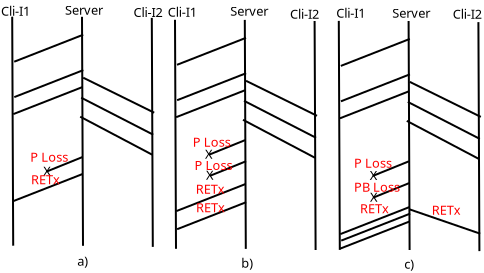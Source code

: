 <?xml version="1.0" encoding="UTF-8"?>
<dia:diagram xmlns:dia="http://www.lysator.liu.se/~alla/dia/">
  <dia:layer name="Background" visible="true" active="true">
    <dia:object type="Standard - Line" version="0" id="O0">
      <dia:attribute name="obj_pos">
        <dia:point val="2.1,1"/>
      </dia:attribute>
      <dia:attribute name="obj_bb">
        <dia:rectangle val="2.05,0.95;2.2,12.5"/>
      </dia:attribute>
      <dia:attribute name="conn_endpoints">
        <dia:point val="2.1,1"/>
        <dia:point val="2.15,12.45"/>
      </dia:attribute>
      <dia:attribute name="numcp">
        <dia:int val="1"/>
      </dia:attribute>
    </dia:object>
    <dia:object type="Standard - Line" version="0" id="O1">
      <dia:attribute name="obj_pos">
        <dia:point val="5.59,1.005"/>
      </dia:attribute>
      <dia:attribute name="obj_bb">
        <dia:rectangle val="5.54,0.955;5.69,12.505"/>
      </dia:attribute>
      <dia:attribute name="conn_endpoints">
        <dia:point val="5.59,1.005"/>
        <dia:point val="5.64,12.455"/>
      </dia:attribute>
      <dia:attribute name="numcp">
        <dia:int val="1"/>
      </dia:attribute>
    </dia:object>
    <dia:object type="Standard - Line" version="0" id="O2">
      <dia:attribute name="obj_pos">
        <dia:point val="9.08,1.06"/>
      </dia:attribute>
      <dia:attribute name="obj_bb">
        <dia:rectangle val="9.03,1.01;9.18,12.56"/>
      </dia:attribute>
      <dia:attribute name="conn_endpoints">
        <dia:point val="9.08,1.06"/>
        <dia:point val="9.13,12.51"/>
      </dia:attribute>
      <dia:attribute name="numcp">
        <dia:int val="1"/>
      </dia:attribute>
    </dia:object>
    <dia:object type="Standard - Line" version="0" id="O3">
      <dia:attribute name="obj_pos">
        <dia:point val="5.65,4.05"/>
      </dia:attribute>
      <dia:attribute name="obj_bb">
        <dia:rectangle val="5.583,3.983;9.267,5.867"/>
      </dia:attribute>
      <dia:attribute name="conn_endpoints">
        <dia:point val="5.65,4.05"/>
        <dia:point val="9.2,5.8"/>
      </dia:attribute>
      <dia:attribute name="numcp">
        <dia:int val="1"/>
      </dia:attribute>
    </dia:object>
    <dia:object type="Standard - Line" version="0" id="O4">
      <dia:attribute name="obj_pos">
        <dia:point val="5.55,5.05"/>
      </dia:attribute>
      <dia:attribute name="obj_bb">
        <dia:rectangle val="5.483,4.983;9.217,6.967"/>
      </dia:attribute>
      <dia:attribute name="conn_endpoints">
        <dia:point val="5.55,5.05"/>
        <dia:point val="9.15,6.9"/>
      </dia:attribute>
      <dia:attribute name="numcp">
        <dia:int val="1"/>
      </dia:attribute>
    </dia:object>
    <dia:object type="Standard - Line" version="0" id="O5">
      <dia:attribute name="obj_pos">
        <dia:point val="5.5,6"/>
      </dia:attribute>
      <dia:attribute name="obj_bb">
        <dia:rectangle val="5.432,5.932;9.168,7.968"/>
      </dia:attribute>
      <dia:attribute name="conn_endpoints">
        <dia:point val="5.5,6"/>
        <dia:point val="9.1,7.9"/>
      </dia:attribute>
      <dia:attribute name="numcp">
        <dia:int val="1"/>
      </dia:attribute>
    </dia:object>
    <dia:object type="Standard - Line" version="0" id="O6">
      <dia:attribute name="obj_pos">
        <dia:point val="2.2,3.25"/>
      </dia:attribute>
      <dia:attribute name="obj_bb">
        <dia:rectangle val="2.135,1.835;5.715,3.315"/>
      </dia:attribute>
      <dia:attribute name="conn_endpoints">
        <dia:point val="2.2,3.25"/>
        <dia:point val="5.65,1.9"/>
      </dia:attribute>
      <dia:attribute name="numcp">
        <dia:int val="1"/>
      </dia:attribute>
    </dia:object>
    <dia:object type="Standard - Text" version="1" id="O7">
      <dia:attribute name="obj_pos">
        <dia:point val="3.65,8.95"/>
      </dia:attribute>
      <dia:attribute name="obj_bb">
        <dia:rectangle val="3.65,8.355;4.088,9.102"/>
      </dia:attribute>
      <dia:attribute name="text">
        <dia:composite type="text">
          <dia:attribute name="string">
            <dia:string>#X#</dia:string>
          </dia:attribute>
          <dia:attribute name="font">
            <dia:font family="sans" style="0" name="Helvetica"/>
          </dia:attribute>
          <dia:attribute name="height">
            <dia:real val="0.8"/>
          </dia:attribute>
          <dia:attribute name="pos">
            <dia:point val="3.65,8.95"/>
          </dia:attribute>
          <dia:attribute name="color">
            <dia:color val="#000000"/>
          </dia:attribute>
          <dia:attribute name="alignment">
            <dia:enum val="0"/>
          </dia:attribute>
        </dia:composite>
      </dia:attribute>
      <dia:attribute name="valign">
        <dia:enum val="3"/>
      </dia:attribute>
    </dia:object>
    <dia:object type="Standard - Line" version="0" id="O8">
      <dia:attribute name="obj_pos">
        <dia:point val="2.205,5.02"/>
      </dia:attribute>
      <dia:attribute name="obj_bb">
        <dia:rectangle val="2.14,3.605;5.72,5.085"/>
      </dia:attribute>
      <dia:attribute name="conn_endpoints">
        <dia:point val="2.205,5.02"/>
        <dia:point val="5.655,3.67"/>
      </dia:attribute>
      <dia:attribute name="numcp">
        <dia:int val="1"/>
      </dia:attribute>
    </dia:object>
    <dia:object type="Standard - Line" version="0" id="O9">
      <dia:attribute name="obj_pos">
        <dia:point val="2.155,5.87"/>
      </dia:attribute>
      <dia:attribute name="obj_bb">
        <dia:rectangle val="2.09,4.455;5.67,5.935"/>
      </dia:attribute>
      <dia:attribute name="conn_endpoints">
        <dia:point val="2.155,5.87"/>
        <dia:point val="5.605,4.52"/>
      </dia:attribute>
      <dia:attribute name="numcp">
        <dia:int val="1"/>
      </dia:attribute>
    </dia:object>
    <dia:object type="Standard - Line" version="0" id="O10">
      <dia:attribute name="obj_pos">
        <dia:point val="3.8,8.75"/>
      </dia:attribute>
      <dia:attribute name="obj_bb">
        <dia:rectangle val="3.735,7.955;5.67,8.815"/>
      </dia:attribute>
      <dia:attribute name="conn_endpoints">
        <dia:point val="3.8,8.75"/>
        <dia:point val="5.605,8.02"/>
      </dia:attribute>
      <dia:attribute name="numcp">
        <dia:int val="1"/>
      </dia:attribute>
    </dia:object>
    <dia:object type="Standard - Line" version="0" id="O11">
      <dia:attribute name="obj_pos">
        <dia:point val="10.24,1.155"/>
      </dia:attribute>
      <dia:attribute name="obj_bb">
        <dia:rectangle val="10.19,1.105;10.34,12.655"/>
      </dia:attribute>
      <dia:attribute name="conn_endpoints">
        <dia:point val="10.24,1.155"/>
        <dia:point val="10.29,12.605"/>
      </dia:attribute>
      <dia:attribute name="numcp">
        <dia:int val="1"/>
      </dia:attribute>
    </dia:object>
    <dia:object type="Standard - Line" version="0" id="O12">
      <dia:attribute name="obj_pos">
        <dia:point val="13.73,1.16"/>
      </dia:attribute>
      <dia:attribute name="obj_bb">
        <dia:rectangle val="13.68,1.11;13.831,12.661"/>
      </dia:attribute>
      <dia:attribute name="conn_endpoints">
        <dia:point val="13.73,1.16"/>
        <dia:point val="13.78,12.61"/>
      </dia:attribute>
      <dia:attribute name="numcp">
        <dia:int val="1"/>
      </dia:attribute>
    </dia:object>
    <dia:object type="Standard - Line" version="0" id="O13">
      <dia:attribute name="obj_pos">
        <dia:point val="17.22,1.215"/>
      </dia:attribute>
      <dia:attribute name="obj_bb">
        <dia:rectangle val="17.17,1.165;17.321,12.716"/>
      </dia:attribute>
      <dia:attribute name="conn_endpoints">
        <dia:point val="17.22,1.215"/>
        <dia:point val="17.27,12.665"/>
      </dia:attribute>
      <dia:attribute name="numcp">
        <dia:int val="1"/>
      </dia:attribute>
    </dia:object>
    <dia:object type="Standard - Line" version="0" id="O14">
      <dia:attribute name="obj_pos">
        <dia:point val="13.79,4.205"/>
      </dia:attribute>
      <dia:attribute name="obj_bb">
        <dia:rectangle val="13.723,4.138;17.407,6.022"/>
      </dia:attribute>
      <dia:attribute name="conn_endpoints">
        <dia:point val="13.79,4.205"/>
        <dia:point val="17.34,5.955"/>
      </dia:attribute>
      <dia:attribute name="numcp">
        <dia:int val="1"/>
      </dia:attribute>
    </dia:object>
    <dia:object type="Standard - Line" version="0" id="O15">
      <dia:attribute name="obj_pos">
        <dia:point val="13.69,5.205"/>
      </dia:attribute>
      <dia:attribute name="obj_bb">
        <dia:rectangle val="13.623,5.138;17.358,7.123"/>
      </dia:attribute>
      <dia:attribute name="conn_endpoints">
        <dia:point val="13.69,5.205"/>
        <dia:point val="17.29,7.055"/>
      </dia:attribute>
      <dia:attribute name="numcp">
        <dia:int val="1"/>
      </dia:attribute>
    </dia:object>
    <dia:object type="Standard - Line" version="0" id="O16">
      <dia:attribute name="obj_pos">
        <dia:point val="13.64,6.155"/>
      </dia:attribute>
      <dia:attribute name="obj_bb">
        <dia:rectangle val="13.573,6.088;17.308,8.123"/>
      </dia:attribute>
      <dia:attribute name="conn_endpoints">
        <dia:point val="13.64,6.155"/>
        <dia:point val="17.24,8.055"/>
      </dia:attribute>
      <dia:attribute name="numcp">
        <dia:int val="1"/>
      </dia:attribute>
    </dia:object>
    <dia:object type="Standard - Line" version="0" id="O17">
      <dia:attribute name="obj_pos">
        <dia:point val="10.34,3.405"/>
      </dia:attribute>
      <dia:attribute name="obj_bb">
        <dia:rectangle val="10.275,1.99;13.855,3.47"/>
      </dia:attribute>
      <dia:attribute name="conn_endpoints">
        <dia:point val="10.34,3.405"/>
        <dia:point val="13.79,2.055"/>
      </dia:attribute>
      <dia:attribute name="numcp">
        <dia:int val="1"/>
      </dia:attribute>
    </dia:object>
    <dia:object type="Standard - Text" version="1" id="O18">
      <dia:attribute name="obj_pos">
        <dia:point val="11.79,9.155"/>
      </dia:attribute>
      <dia:attribute name="obj_bb">
        <dia:rectangle val="11.79,8.56;12.228,9.308"/>
      </dia:attribute>
      <dia:attribute name="text">
        <dia:composite type="text">
          <dia:attribute name="string">
            <dia:string>#X#</dia:string>
          </dia:attribute>
          <dia:attribute name="font">
            <dia:font family="sans" style="0" name="Helvetica"/>
          </dia:attribute>
          <dia:attribute name="height">
            <dia:real val="0.8"/>
          </dia:attribute>
          <dia:attribute name="pos">
            <dia:point val="11.79,9.155"/>
          </dia:attribute>
          <dia:attribute name="color">
            <dia:color val="#000000"/>
          </dia:attribute>
          <dia:attribute name="alignment">
            <dia:enum val="0"/>
          </dia:attribute>
        </dia:composite>
      </dia:attribute>
      <dia:attribute name="valign">
        <dia:enum val="3"/>
      </dia:attribute>
    </dia:object>
    <dia:object type="Standard - Line" version="0" id="O19">
      <dia:attribute name="obj_pos">
        <dia:point val="10.345,5.175"/>
      </dia:attribute>
      <dia:attribute name="obj_bb">
        <dia:rectangle val="10.28,3.76;13.86,5.24"/>
      </dia:attribute>
      <dia:attribute name="conn_endpoints">
        <dia:point val="10.345,5.175"/>
        <dia:point val="13.795,3.825"/>
      </dia:attribute>
      <dia:attribute name="numcp">
        <dia:int val="1"/>
      </dia:attribute>
    </dia:object>
    <dia:object type="Standard - Line" version="0" id="O20">
      <dia:attribute name="obj_pos">
        <dia:point val="10.295,6.025"/>
      </dia:attribute>
      <dia:attribute name="obj_bb">
        <dia:rectangle val="10.23,4.61;13.81,6.09"/>
      </dia:attribute>
      <dia:attribute name="conn_endpoints">
        <dia:point val="10.295,6.025"/>
        <dia:point val="13.745,4.675"/>
      </dia:attribute>
      <dia:attribute name="numcp">
        <dia:int val="1"/>
      </dia:attribute>
    </dia:object>
    <dia:object type="Standard - Line" version="0" id="O21">
      <dia:attribute name="obj_pos">
        <dia:point val="11.99,8.955"/>
      </dia:attribute>
      <dia:attribute name="obj_bb">
        <dia:rectangle val="11.925,8.16;13.86,9.02"/>
      </dia:attribute>
      <dia:attribute name="conn_endpoints">
        <dia:point val="11.99,8.955"/>
        <dia:point val="13.795,8.225"/>
      </dia:attribute>
      <dia:attribute name="numcp">
        <dia:int val="1"/>
      </dia:attribute>
    </dia:object>
    <dia:object type="Standard - Line" version="0" id="O22">
      <dia:attribute name="obj_pos">
        <dia:point val="18.43,1.21"/>
      </dia:attribute>
      <dia:attribute name="obj_bb">
        <dia:rectangle val="18.38,1.16;18.53,12.71"/>
      </dia:attribute>
      <dia:attribute name="conn_endpoints">
        <dia:point val="18.43,1.21"/>
        <dia:point val="18.48,12.66"/>
      </dia:attribute>
      <dia:attribute name="numcp">
        <dia:int val="1"/>
      </dia:attribute>
    </dia:object>
    <dia:object type="Standard - Line" version="0" id="O23">
      <dia:attribute name="obj_pos">
        <dia:point val="21.92,1.215"/>
      </dia:attribute>
      <dia:attribute name="obj_bb">
        <dia:rectangle val="21.87,1.165;22.021,12.716"/>
      </dia:attribute>
      <dia:attribute name="conn_endpoints">
        <dia:point val="21.92,1.215"/>
        <dia:point val="21.97,12.665"/>
      </dia:attribute>
      <dia:attribute name="numcp">
        <dia:int val="1"/>
      </dia:attribute>
    </dia:object>
    <dia:object type="Standard - Line" version="0" id="O24">
      <dia:attribute name="obj_pos">
        <dia:point val="25.41,1.27"/>
      </dia:attribute>
      <dia:attribute name="obj_bb">
        <dia:rectangle val="25.36,1.22;25.511,12.771"/>
      </dia:attribute>
      <dia:attribute name="conn_endpoints">
        <dia:point val="25.41,1.27"/>
        <dia:point val="25.46,12.72"/>
      </dia:attribute>
      <dia:attribute name="numcp">
        <dia:int val="1"/>
      </dia:attribute>
    </dia:object>
    <dia:object type="Standard - Line" version="0" id="O25">
      <dia:attribute name="obj_pos">
        <dia:point val="21.98,4.26"/>
      </dia:attribute>
      <dia:attribute name="obj_bb">
        <dia:rectangle val="21.913,4.193;25.597,6.077"/>
      </dia:attribute>
      <dia:attribute name="conn_endpoints">
        <dia:point val="21.98,4.26"/>
        <dia:point val="25.53,6.01"/>
      </dia:attribute>
      <dia:attribute name="numcp">
        <dia:int val="1"/>
      </dia:attribute>
    </dia:object>
    <dia:object type="Standard - Line" version="0" id="O26">
      <dia:attribute name="obj_pos">
        <dia:point val="21.88,5.26"/>
      </dia:attribute>
      <dia:attribute name="obj_bb">
        <dia:rectangle val="21.813,5.193;25.547,7.178"/>
      </dia:attribute>
      <dia:attribute name="conn_endpoints">
        <dia:point val="21.88,5.26"/>
        <dia:point val="25.48,7.11"/>
      </dia:attribute>
      <dia:attribute name="numcp">
        <dia:int val="1"/>
      </dia:attribute>
    </dia:object>
    <dia:object type="Standard - Line" version="0" id="O27">
      <dia:attribute name="obj_pos">
        <dia:point val="21.83,6.21"/>
      </dia:attribute>
      <dia:attribute name="obj_bb">
        <dia:rectangle val="21.763,6.143;25.498,8.178"/>
      </dia:attribute>
      <dia:attribute name="conn_endpoints">
        <dia:point val="21.83,6.21"/>
        <dia:point val="25.43,8.11"/>
      </dia:attribute>
      <dia:attribute name="numcp">
        <dia:int val="1"/>
      </dia:attribute>
    </dia:object>
    <dia:object type="Standard - Line" version="0" id="O28">
      <dia:attribute name="obj_pos">
        <dia:point val="18.53,3.46"/>
      </dia:attribute>
      <dia:attribute name="obj_bb">
        <dia:rectangle val="18.465,2.045;22.045,3.525"/>
      </dia:attribute>
      <dia:attribute name="conn_endpoints">
        <dia:point val="18.53,3.46"/>
        <dia:point val="21.98,2.11"/>
      </dia:attribute>
      <dia:attribute name="numcp">
        <dia:int val="1"/>
      </dia:attribute>
    </dia:object>
    <dia:object type="Standard - Text" version="1" id="O29">
      <dia:attribute name="obj_pos">
        <dia:point val="19.98,9.16"/>
      </dia:attribute>
      <dia:attribute name="obj_bb">
        <dia:rectangle val="19.98,8.565;20.418,9.313"/>
      </dia:attribute>
      <dia:attribute name="text">
        <dia:composite type="text">
          <dia:attribute name="string">
            <dia:string>#X#</dia:string>
          </dia:attribute>
          <dia:attribute name="font">
            <dia:font family="sans" style="0" name="Helvetica"/>
          </dia:attribute>
          <dia:attribute name="height">
            <dia:real val="0.8"/>
          </dia:attribute>
          <dia:attribute name="pos">
            <dia:point val="19.98,9.16"/>
          </dia:attribute>
          <dia:attribute name="color">
            <dia:color val="#000000"/>
          </dia:attribute>
          <dia:attribute name="alignment">
            <dia:enum val="0"/>
          </dia:attribute>
        </dia:composite>
      </dia:attribute>
      <dia:attribute name="valign">
        <dia:enum val="3"/>
      </dia:attribute>
    </dia:object>
    <dia:object type="Standard - Line" version="0" id="O30">
      <dia:attribute name="obj_pos">
        <dia:point val="18.535,5.23"/>
      </dia:attribute>
      <dia:attribute name="obj_bb">
        <dia:rectangle val="18.47,3.815;22.05,5.295"/>
      </dia:attribute>
      <dia:attribute name="conn_endpoints">
        <dia:point val="18.535,5.23"/>
        <dia:point val="21.985,3.88"/>
      </dia:attribute>
      <dia:attribute name="numcp">
        <dia:int val="1"/>
      </dia:attribute>
    </dia:object>
    <dia:object type="Standard - Line" version="0" id="O31">
      <dia:attribute name="obj_pos">
        <dia:point val="18.485,6.08"/>
      </dia:attribute>
      <dia:attribute name="obj_bb">
        <dia:rectangle val="18.42,4.665;22.0,6.145"/>
      </dia:attribute>
      <dia:attribute name="conn_endpoints">
        <dia:point val="18.485,6.08"/>
        <dia:point val="21.935,4.73"/>
      </dia:attribute>
      <dia:attribute name="numcp">
        <dia:int val="1"/>
      </dia:attribute>
    </dia:object>
    <dia:object type="Standard - Line" version="0" id="O32">
      <dia:attribute name="obj_pos">
        <dia:point val="20.13,8.96"/>
      </dia:attribute>
      <dia:attribute name="obj_bb">
        <dia:rectangle val="20.065,8.165;22.0,9.025"/>
      </dia:attribute>
      <dia:attribute name="conn_endpoints">
        <dia:point val="20.13,8.96"/>
        <dia:point val="21.935,8.23"/>
      </dia:attribute>
      <dia:attribute name="numcp">
        <dia:int val="1"/>
      </dia:attribute>
    </dia:object>
    <dia:object type="Standard - Line" version="0" id="O33">
      <dia:attribute name="obj_pos">
        <dia:point val="2.155,10.22"/>
      </dia:attribute>
      <dia:attribute name="obj_bb">
        <dia:rectangle val="2.09,8.805;5.67,10.285"/>
      </dia:attribute>
      <dia:attribute name="conn_endpoints">
        <dia:point val="2.155,10.22"/>
        <dia:point val="5.605,8.87"/>
      </dia:attribute>
      <dia:attribute name="numcp">
        <dia:int val="1"/>
      </dia:attribute>
    </dia:object>
    <dia:object type="Standard - Text" version="1" id="O34">
      <dia:attribute name="obj_pos">
        <dia:point val="11.74,8.1"/>
      </dia:attribute>
      <dia:attribute name="obj_bb">
        <dia:rectangle val="11.74,7.505;12.178,8.253"/>
      </dia:attribute>
      <dia:attribute name="text">
        <dia:composite type="text">
          <dia:attribute name="string">
            <dia:string>#X#</dia:string>
          </dia:attribute>
          <dia:attribute name="font">
            <dia:font family="sans" style="0" name="Helvetica"/>
          </dia:attribute>
          <dia:attribute name="height">
            <dia:real val="0.8"/>
          </dia:attribute>
          <dia:attribute name="pos">
            <dia:point val="11.74,8.1"/>
          </dia:attribute>
          <dia:attribute name="color">
            <dia:color val="#000000"/>
          </dia:attribute>
          <dia:attribute name="alignment">
            <dia:enum val="0"/>
          </dia:attribute>
        </dia:composite>
      </dia:attribute>
      <dia:attribute name="valign">
        <dia:enum val="3"/>
      </dia:attribute>
    </dia:object>
    <dia:object type="Standard - Line" version="0" id="O35">
      <dia:attribute name="obj_pos">
        <dia:point val="11.94,7.9"/>
      </dia:attribute>
      <dia:attribute name="obj_bb">
        <dia:rectangle val="11.875,7.105;13.81,7.965"/>
      </dia:attribute>
      <dia:attribute name="conn_endpoints">
        <dia:point val="11.94,7.9"/>
        <dia:point val="13.745,7.17"/>
      </dia:attribute>
      <dia:attribute name="numcp">
        <dia:int val="1"/>
      </dia:attribute>
    </dia:object>
    <dia:object type="Standard - Line" version="0" id="O36">
      <dia:attribute name="obj_pos">
        <dia:point val="10.305,10.72"/>
      </dia:attribute>
      <dia:attribute name="obj_bb">
        <dia:rectangle val="10.24,9.305;13.82,10.785"/>
      </dia:attribute>
      <dia:attribute name="conn_endpoints">
        <dia:point val="10.305,10.72"/>
        <dia:point val="13.755,9.37"/>
      </dia:attribute>
      <dia:attribute name="numcp">
        <dia:int val="1"/>
      </dia:attribute>
    </dia:object>
    <dia:object type="Standard - Line" version="0" id="O37">
      <dia:attribute name="obj_pos">
        <dia:point val="10.345,11.625"/>
      </dia:attribute>
      <dia:attribute name="obj_bb">
        <dia:rectangle val="10.28,10.21;13.86,11.69"/>
      </dia:attribute>
      <dia:attribute name="conn_endpoints">
        <dia:point val="10.345,11.625"/>
        <dia:point val="13.795,10.275"/>
      </dia:attribute>
      <dia:attribute name="numcp">
        <dia:int val="1"/>
      </dia:attribute>
    </dia:object>
    <dia:object type="Standard - Text" version="1" id="O38">
      <dia:attribute name="obj_pos">
        <dia:point val="19.99,10.25"/>
      </dia:attribute>
      <dia:attribute name="obj_bb">
        <dia:rectangle val="19.99,9.655;20.427,10.403"/>
      </dia:attribute>
      <dia:attribute name="text">
        <dia:composite type="text">
          <dia:attribute name="string">
            <dia:string>#X#</dia:string>
          </dia:attribute>
          <dia:attribute name="font">
            <dia:font family="sans" style="0" name="Helvetica"/>
          </dia:attribute>
          <dia:attribute name="height">
            <dia:real val="0.8"/>
          </dia:attribute>
          <dia:attribute name="pos">
            <dia:point val="19.99,10.25"/>
          </dia:attribute>
          <dia:attribute name="color">
            <dia:color val="#000000"/>
          </dia:attribute>
          <dia:attribute name="alignment">
            <dia:enum val="0"/>
          </dia:attribute>
        </dia:composite>
      </dia:attribute>
      <dia:attribute name="valign">
        <dia:enum val="3"/>
      </dia:attribute>
    </dia:object>
    <dia:object type="Standard - Line" version="0" id="O39">
      <dia:attribute name="obj_pos">
        <dia:point val="20.14,10.05"/>
      </dia:attribute>
      <dia:attribute name="obj_bb">
        <dia:rectangle val="20.075,9.255;22.01,10.115"/>
      </dia:attribute>
      <dia:attribute name="conn_endpoints">
        <dia:point val="20.14,10.05"/>
        <dia:point val="21.945,9.32"/>
      </dia:attribute>
      <dia:attribute name="numcp">
        <dia:int val="1"/>
      </dia:attribute>
    </dia:object>
    <dia:object type="Standard - Line" version="0" id="O40">
      <dia:attribute name="obj_pos">
        <dia:point val="18.505,11.87"/>
      </dia:attribute>
      <dia:attribute name="obj_bb">
        <dia:rectangle val="18.44,10.455;22.02,11.935"/>
      </dia:attribute>
      <dia:attribute name="conn_endpoints">
        <dia:point val="18.505,11.87"/>
        <dia:point val="21.955,10.52"/>
      </dia:attribute>
      <dia:attribute name="numcp">
        <dia:int val="1"/>
      </dia:attribute>
    </dia:object>
    <dia:object type="Standard - Line" version="0" id="O41">
      <dia:attribute name="obj_pos">
        <dia:point val="21.945,10.625"/>
      </dia:attribute>
      <dia:attribute name="obj_bb">
        <dia:rectangle val="21.881,10.561;25.564,11.914"/>
      </dia:attribute>
      <dia:attribute name="conn_endpoints">
        <dia:point val="21.945,10.625"/>
        <dia:point val="25.5,11.85"/>
      </dia:attribute>
      <dia:attribute name="numcp">
        <dia:int val="1"/>
      </dia:attribute>
    </dia:object>
    <dia:object type="Standard - Text" version="1" id="O42">
      <dia:attribute name="obj_pos">
        <dia:point val="21.1,1.05"/>
      </dia:attribute>
      <dia:attribute name="obj_bb">
        <dia:rectangle val="21.1,0.455;23.203,1.202"/>
      </dia:attribute>
      <dia:attribute name="text">
        <dia:composite type="text">
          <dia:attribute name="string">
            <dia:string>#Server#</dia:string>
          </dia:attribute>
          <dia:attribute name="font">
            <dia:font family="sans" style="0" name="Helvetica"/>
          </dia:attribute>
          <dia:attribute name="height">
            <dia:real val="0.8"/>
          </dia:attribute>
          <dia:attribute name="pos">
            <dia:point val="21.1,1.05"/>
          </dia:attribute>
          <dia:attribute name="color">
            <dia:color val="#000000"/>
          </dia:attribute>
          <dia:attribute name="alignment">
            <dia:enum val="0"/>
          </dia:attribute>
        </dia:composite>
      </dia:attribute>
      <dia:attribute name="valign">
        <dia:enum val="3"/>
      </dia:attribute>
    </dia:object>
    <dia:object type="Standard - Text" version="1" id="O43">
      <dia:attribute name="obj_pos">
        <dia:point val="4.74,0.9"/>
      </dia:attribute>
      <dia:attribute name="obj_bb">
        <dia:rectangle val="4.74,0.305;6.843,1.052"/>
      </dia:attribute>
      <dia:attribute name="text">
        <dia:composite type="text">
          <dia:attribute name="string">
            <dia:string>#Server#</dia:string>
          </dia:attribute>
          <dia:attribute name="font">
            <dia:font family="sans" style="0" name="Helvetica"/>
          </dia:attribute>
          <dia:attribute name="height">
            <dia:real val="0.8"/>
          </dia:attribute>
          <dia:attribute name="pos">
            <dia:point val="4.74,0.9"/>
          </dia:attribute>
          <dia:attribute name="color">
            <dia:color val="#000000"/>
          </dia:attribute>
          <dia:attribute name="alignment">
            <dia:enum val="0"/>
          </dia:attribute>
        </dia:composite>
      </dia:attribute>
      <dia:attribute name="valign">
        <dia:enum val="3"/>
      </dia:attribute>
    </dia:object>
    <dia:object type="Standard - Text" version="1" id="O44">
      <dia:attribute name="obj_pos">
        <dia:point val="13,0.95"/>
      </dia:attribute>
      <dia:attribute name="obj_bb">
        <dia:rectangle val="13,0.355;15.102,1.103"/>
      </dia:attribute>
      <dia:attribute name="text">
        <dia:composite type="text">
          <dia:attribute name="string">
            <dia:string>#Server#</dia:string>
          </dia:attribute>
          <dia:attribute name="font">
            <dia:font family="sans" style="0" name="Helvetica"/>
          </dia:attribute>
          <dia:attribute name="height">
            <dia:real val="0.8"/>
          </dia:attribute>
          <dia:attribute name="pos">
            <dia:point val="13,0.95"/>
          </dia:attribute>
          <dia:attribute name="color">
            <dia:color val="#000000"/>
          </dia:attribute>
          <dia:attribute name="alignment">
            <dia:enum val="0"/>
          </dia:attribute>
        </dia:composite>
      </dia:attribute>
      <dia:attribute name="valign">
        <dia:enum val="3"/>
      </dia:attribute>
    </dia:object>
    <dia:object type="Standard - Text" version="1" id="O45">
      <dia:attribute name="obj_pos">
        <dia:point val="18.3,1.05"/>
      </dia:attribute>
      <dia:attribute name="obj_bb">
        <dia:rectangle val="18.3,0.455;19.93,1.202"/>
      </dia:attribute>
      <dia:attribute name="text">
        <dia:composite type="text">
          <dia:attribute name="string">
            <dia:string>#Cli-I1#</dia:string>
          </dia:attribute>
          <dia:attribute name="font">
            <dia:font family="sans" style="0" name="Helvetica"/>
          </dia:attribute>
          <dia:attribute name="height">
            <dia:real val="0.8"/>
          </dia:attribute>
          <dia:attribute name="pos">
            <dia:point val="18.3,1.05"/>
          </dia:attribute>
          <dia:attribute name="color">
            <dia:color val="#000000"/>
          </dia:attribute>
          <dia:attribute name="alignment">
            <dia:enum val="0"/>
          </dia:attribute>
        </dia:composite>
      </dia:attribute>
      <dia:attribute name="valign">
        <dia:enum val="3"/>
      </dia:attribute>
    </dia:object>
    <dia:object type="Standard - Text" version="1" id="O46">
      <dia:attribute name="obj_pos">
        <dia:point val="1.54,0.95"/>
      </dia:attribute>
      <dia:attribute name="obj_bb">
        <dia:rectangle val="1.54,0.355;3.17,1.103"/>
      </dia:attribute>
      <dia:attribute name="text">
        <dia:composite type="text">
          <dia:attribute name="string">
            <dia:string>#Cli-I1#</dia:string>
          </dia:attribute>
          <dia:attribute name="font">
            <dia:font family="sans" style="0" name="Helvetica"/>
          </dia:attribute>
          <dia:attribute name="height">
            <dia:real val="0.8"/>
          </dia:attribute>
          <dia:attribute name="pos">
            <dia:point val="1.54,0.95"/>
          </dia:attribute>
          <dia:attribute name="color">
            <dia:color val="#000000"/>
          </dia:attribute>
          <dia:attribute name="alignment">
            <dia:enum val="0"/>
          </dia:attribute>
        </dia:composite>
      </dia:attribute>
      <dia:attribute name="valign">
        <dia:enum val="3"/>
      </dia:attribute>
    </dia:object>
    <dia:object type="Standard - Text" version="1" id="O47">
      <dia:attribute name="obj_pos">
        <dia:point val="9.88,1.005"/>
      </dia:attribute>
      <dia:attribute name="obj_bb">
        <dia:rectangle val="9.88,0.41;11.51,1.157"/>
      </dia:attribute>
      <dia:attribute name="text">
        <dia:composite type="text">
          <dia:attribute name="string">
            <dia:string>#Cli-I1#</dia:string>
          </dia:attribute>
          <dia:attribute name="font">
            <dia:font family="sans" style="0" name="Helvetica"/>
          </dia:attribute>
          <dia:attribute name="height">
            <dia:real val="0.8"/>
          </dia:attribute>
          <dia:attribute name="pos">
            <dia:point val="9.88,1.005"/>
          </dia:attribute>
          <dia:attribute name="color">
            <dia:color val="#000000"/>
          </dia:attribute>
          <dia:attribute name="alignment">
            <dia:enum val="0"/>
          </dia:attribute>
        </dia:composite>
      </dia:attribute>
      <dia:attribute name="valign">
        <dia:enum val="3"/>
      </dia:attribute>
    </dia:object>
    <dia:object type="Standard - Text" version="1" id="O48">
      <dia:attribute name="obj_pos">
        <dia:point val="8.17,1.01"/>
      </dia:attribute>
      <dia:attribute name="obj_bb">
        <dia:rectangle val="8.17,0.415;9.8,1.163"/>
      </dia:attribute>
      <dia:attribute name="text">
        <dia:composite type="text">
          <dia:attribute name="string">
            <dia:string>#Cli-I2#</dia:string>
          </dia:attribute>
          <dia:attribute name="font">
            <dia:font family="sans" style="0" name="Helvetica"/>
          </dia:attribute>
          <dia:attribute name="height">
            <dia:real val="0.8"/>
          </dia:attribute>
          <dia:attribute name="pos">
            <dia:point val="8.17,1.01"/>
          </dia:attribute>
          <dia:attribute name="color">
            <dia:color val="#000000"/>
          </dia:attribute>
          <dia:attribute name="alignment">
            <dia:enum val="0"/>
          </dia:attribute>
        </dia:composite>
      </dia:attribute>
      <dia:attribute name="valign">
        <dia:enum val="3"/>
      </dia:attribute>
    </dia:object>
    <dia:object type="Standard - Text" version="1" id="O49">
      <dia:attribute name="obj_pos">
        <dia:point val="15.99,1.1"/>
      </dia:attribute>
      <dia:attribute name="obj_bb">
        <dia:rectangle val="15.99,0.505;17.62,1.252"/>
      </dia:attribute>
      <dia:attribute name="text">
        <dia:composite type="text">
          <dia:attribute name="string">
            <dia:string>#Cli-I2#</dia:string>
          </dia:attribute>
          <dia:attribute name="font">
            <dia:font family="sans" style="0" name="Helvetica"/>
          </dia:attribute>
          <dia:attribute name="height">
            <dia:real val="0.8"/>
          </dia:attribute>
          <dia:attribute name="pos">
            <dia:point val="15.99,1.1"/>
          </dia:attribute>
          <dia:attribute name="color">
            <dia:color val="#000000"/>
          </dia:attribute>
          <dia:attribute name="alignment">
            <dia:enum val="0"/>
          </dia:attribute>
        </dia:composite>
      </dia:attribute>
      <dia:attribute name="valign">
        <dia:enum val="3"/>
      </dia:attribute>
    </dia:object>
    <dia:object type="Standard - Text" version="1" id="O50">
      <dia:attribute name="obj_pos">
        <dia:point val="24.13,1.105"/>
      </dia:attribute>
      <dia:attribute name="obj_bb">
        <dia:rectangle val="24.13,0.51;25.76,1.258"/>
      </dia:attribute>
      <dia:attribute name="text">
        <dia:composite type="text">
          <dia:attribute name="string">
            <dia:string>#Cli-I2#</dia:string>
          </dia:attribute>
          <dia:attribute name="font">
            <dia:font family="sans" style="0" name="Helvetica"/>
          </dia:attribute>
          <dia:attribute name="height">
            <dia:real val="0.8"/>
          </dia:attribute>
          <dia:attribute name="pos">
            <dia:point val="24.13,1.105"/>
          </dia:attribute>
          <dia:attribute name="color">
            <dia:color val="#000000"/>
          </dia:attribute>
          <dia:attribute name="alignment">
            <dia:enum val="0"/>
          </dia:attribute>
        </dia:composite>
      </dia:attribute>
      <dia:attribute name="valign">
        <dia:enum val="3"/>
      </dia:attribute>
    </dia:object>
    <dia:object type="Standard - Text" version="1" id="O51">
      <dia:attribute name="obj_pos">
        <dia:point val="3,8.25"/>
      </dia:attribute>
      <dia:attribute name="obj_bb">
        <dia:rectangle val="3,7.655;4.992,8.402"/>
      </dia:attribute>
      <dia:attribute name="text">
        <dia:composite type="text">
          <dia:attribute name="string">
            <dia:string>#P Loss#</dia:string>
          </dia:attribute>
          <dia:attribute name="font">
            <dia:font family="sans" style="0" name="Helvetica"/>
          </dia:attribute>
          <dia:attribute name="height">
            <dia:real val="0.8"/>
          </dia:attribute>
          <dia:attribute name="pos">
            <dia:point val="3,8.25"/>
          </dia:attribute>
          <dia:attribute name="color">
            <dia:color val="#ff0000"/>
          </dia:attribute>
          <dia:attribute name="alignment">
            <dia:enum val="0"/>
          </dia:attribute>
        </dia:composite>
      </dia:attribute>
      <dia:attribute name="valign">
        <dia:enum val="3"/>
      </dia:attribute>
    </dia:object>
    <dia:object type="Standard - Text" version="1" id="O52">
      <dia:attribute name="obj_pos">
        <dia:point val="11.13,7.505"/>
      </dia:attribute>
      <dia:attribute name="obj_bb">
        <dia:rectangle val="11.13,6.91;13.123,7.657"/>
      </dia:attribute>
      <dia:attribute name="text">
        <dia:composite type="text">
          <dia:attribute name="string">
            <dia:string>#P Loss#</dia:string>
          </dia:attribute>
          <dia:attribute name="font">
            <dia:font family="sans" style="0" name="Helvetica"/>
          </dia:attribute>
          <dia:attribute name="height">
            <dia:real val="0.8"/>
          </dia:attribute>
          <dia:attribute name="pos">
            <dia:point val="11.13,7.505"/>
          </dia:attribute>
          <dia:attribute name="color">
            <dia:color val="#ff0000"/>
          </dia:attribute>
          <dia:attribute name="alignment">
            <dia:enum val="0"/>
          </dia:attribute>
        </dia:composite>
      </dia:attribute>
      <dia:attribute name="valign">
        <dia:enum val="3"/>
      </dia:attribute>
    </dia:object>
    <dia:object type="Standard - Text" version="1" id="O53">
      <dia:attribute name="obj_pos">
        <dia:point val="11.22,8.66"/>
      </dia:attribute>
      <dia:attribute name="obj_bb">
        <dia:rectangle val="11.22,8.065;13.213,8.812"/>
      </dia:attribute>
      <dia:attribute name="text">
        <dia:composite type="text">
          <dia:attribute name="string">
            <dia:string>#P Loss#</dia:string>
          </dia:attribute>
          <dia:attribute name="font">
            <dia:font family="sans" style="0" name="Helvetica"/>
          </dia:attribute>
          <dia:attribute name="height">
            <dia:real val="0.8"/>
          </dia:attribute>
          <dia:attribute name="pos">
            <dia:point val="11.22,8.66"/>
          </dia:attribute>
          <dia:attribute name="color">
            <dia:color val="#ff0000"/>
          </dia:attribute>
          <dia:attribute name="alignment">
            <dia:enum val="0"/>
          </dia:attribute>
        </dia:composite>
      </dia:attribute>
      <dia:attribute name="valign">
        <dia:enum val="3"/>
      </dia:attribute>
    </dia:object>
    <dia:object type="Standard - Text" version="1" id="O54">
      <dia:attribute name="obj_pos">
        <dia:point val="19.19,8.55"/>
      </dia:attribute>
      <dia:attribute name="obj_bb">
        <dia:rectangle val="19.19,7.955;21.183,8.703"/>
      </dia:attribute>
      <dia:attribute name="text">
        <dia:composite type="text">
          <dia:attribute name="string">
            <dia:string>#P Loss#</dia:string>
          </dia:attribute>
          <dia:attribute name="font">
            <dia:font family="sans" style="0" name="Helvetica"/>
          </dia:attribute>
          <dia:attribute name="height">
            <dia:real val="0.8"/>
          </dia:attribute>
          <dia:attribute name="pos">
            <dia:point val="19.19,8.55"/>
          </dia:attribute>
          <dia:attribute name="color">
            <dia:color val="#ff0000"/>
          </dia:attribute>
          <dia:attribute name="alignment">
            <dia:enum val="0"/>
          </dia:attribute>
        </dia:composite>
      </dia:attribute>
      <dia:attribute name="valign">
        <dia:enum val="3"/>
      </dia:attribute>
    </dia:object>
    <dia:object type="Standard - Text" version="1" id="O55">
      <dia:attribute name="obj_pos">
        <dia:point val="19.19,9.75"/>
      </dia:attribute>
      <dia:attribute name="obj_bb">
        <dia:rectangle val="19.19,9.155;21.622,9.902"/>
      </dia:attribute>
      <dia:attribute name="text">
        <dia:composite type="text">
          <dia:attribute name="string">
            <dia:string>#PB Loss#</dia:string>
          </dia:attribute>
          <dia:attribute name="font">
            <dia:font family="sans" style="0" name="Helvetica"/>
          </dia:attribute>
          <dia:attribute name="height">
            <dia:real val="0.8"/>
          </dia:attribute>
          <dia:attribute name="pos">
            <dia:point val="19.19,9.75"/>
          </dia:attribute>
          <dia:attribute name="color">
            <dia:color val="#ff0000"/>
          </dia:attribute>
          <dia:attribute name="alignment">
            <dia:enum val="0"/>
          </dia:attribute>
        </dia:composite>
      </dia:attribute>
      <dia:attribute name="valign">
        <dia:enum val="3"/>
      </dia:attribute>
    </dia:object>
    <dia:object type="Standard - Text" version="1" id="O56">
      <dia:attribute name="obj_pos">
        <dia:point val="5.35,13.45"/>
      </dia:attribute>
      <dia:attribute name="obj_bb">
        <dia:rectangle val="5.35,12.855;5.992,13.602"/>
      </dia:attribute>
      <dia:attribute name="text">
        <dia:composite type="text">
          <dia:attribute name="string">
            <dia:string>#a)#</dia:string>
          </dia:attribute>
          <dia:attribute name="font">
            <dia:font family="sans" style="0" name="Helvetica"/>
          </dia:attribute>
          <dia:attribute name="height">
            <dia:real val="0.8"/>
          </dia:attribute>
          <dia:attribute name="pos">
            <dia:point val="5.35,13.45"/>
          </dia:attribute>
          <dia:attribute name="color">
            <dia:color val="#000000"/>
          </dia:attribute>
          <dia:attribute name="alignment">
            <dia:enum val="0"/>
          </dia:attribute>
        </dia:composite>
      </dia:attribute>
      <dia:attribute name="valign">
        <dia:enum val="3"/>
      </dia:attribute>
    </dia:object>
    <dia:object type="Standard - Text" version="1" id="O57">
      <dia:attribute name="obj_pos">
        <dia:point val="13.55,13.55"/>
      </dia:attribute>
      <dia:attribute name="obj_bb">
        <dia:rectangle val="13.55,12.955;14.207,13.703"/>
      </dia:attribute>
      <dia:attribute name="text">
        <dia:composite type="text">
          <dia:attribute name="string">
            <dia:string>#b)#</dia:string>
          </dia:attribute>
          <dia:attribute name="font">
            <dia:font family="sans" style="0" name="Helvetica"/>
          </dia:attribute>
          <dia:attribute name="height">
            <dia:real val="0.8"/>
          </dia:attribute>
          <dia:attribute name="pos">
            <dia:point val="13.55,13.55"/>
          </dia:attribute>
          <dia:attribute name="color">
            <dia:color val="#000000"/>
          </dia:attribute>
          <dia:attribute name="alignment">
            <dia:enum val="0"/>
          </dia:attribute>
        </dia:composite>
      </dia:attribute>
      <dia:attribute name="valign">
        <dia:enum val="3"/>
      </dia:attribute>
    </dia:object>
    <dia:object type="Standard - Text" version="1" id="O58">
      <dia:attribute name="obj_pos">
        <dia:point val="21.7,13.6"/>
      </dia:attribute>
      <dia:attribute name="obj_bb">
        <dia:rectangle val="21.7,13.005;22.302,13.752"/>
      </dia:attribute>
      <dia:attribute name="text">
        <dia:composite type="text">
          <dia:attribute name="string">
            <dia:string>#c)#</dia:string>
          </dia:attribute>
          <dia:attribute name="font">
            <dia:font family="sans" style="0" name="Helvetica"/>
          </dia:attribute>
          <dia:attribute name="height">
            <dia:real val="0.8"/>
          </dia:attribute>
          <dia:attribute name="pos">
            <dia:point val="21.7,13.6"/>
          </dia:attribute>
          <dia:attribute name="color">
            <dia:color val="#000000"/>
          </dia:attribute>
          <dia:attribute name="alignment">
            <dia:enum val="0"/>
          </dia:attribute>
        </dia:composite>
      </dia:attribute>
      <dia:attribute name="valign">
        <dia:enum val="3"/>
      </dia:attribute>
    </dia:object>
    <dia:object type="Standard - Text" version="1" id="O59">
      <dia:attribute name="obj_pos">
        <dia:point val="3.035,9.375"/>
      </dia:attribute>
      <dia:attribute name="obj_bb">
        <dia:rectangle val="3.035,8.78;4.655,9.527"/>
      </dia:attribute>
      <dia:attribute name="text">
        <dia:composite type="text">
          <dia:attribute name="string">
            <dia:string>#RETx#</dia:string>
          </dia:attribute>
          <dia:attribute name="font">
            <dia:font family="sans" style="0" name="Helvetica"/>
          </dia:attribute>
          <dia:attribute name="height">
            <dia:real val="0.8"/>
          </dia:attribute>
          <dia:attribute name="pos">
            <dia:point val="3.035,9.375"/>
          </dia:attribute>
          <dia:attribute name="color">
            <dia:color val="#ff0000"/>
          </dia:attribute>
          <dia:attribute name="alignment">
            <dia:enum val="0"/>
          </dia:attribute>
        </dia:composite>
      </dia:attribute>
      <dia:attribute name="valign">
        <dia:enum val="3"/>
      </dia:attribute>
    </dia:object>
    <dia:object type="Standard - Text" version="1" id="O60">
      <dia:attribute name="obj_pos">
        <dia:point val="11.28,9.85"/>
      </dia:attribute>
      <dia:attribute name="obj_bb">
        <dia:rectangle val="11.28,9.255;12.9,10.002"/>
      </dia:attribute>
      <dia:attribute name="text">
        <dia:composite type="text">
          <dia:attribute name="string">
            <dia:string>#RETx#</dia:string>
          </dia:attribute>
          <dia:attribute name="font">
            <dia:font family="sans" style="0" name="Helvetica"/>
          </dia:attribute>
          <dia:attribute name="height">
            <dia:real val="0.8"/>
          </dia:attribute>
          <dia:attribute name="pos">
            <dia:point val="11.28,9.85"/>
          </dia:attribute>
          <dia:attribute name="color">
            <dia:color val="#ff0000"/>
          </dia:attribute>
          <dia:attribute name="alignment">
            <dia:enum val="0"/>
          </dia:attribute>
        </dia:composite>
      </dia:attribute>
      <dia:attribute name="valign">
        <dia:enum val="3"/>
      </dia:attribute>
    </dia:object>
    <dia:object type="Standard - Text" version="1" id="O61">
      <dia:attribute name="obj_pos">
        <dia:point val="11.285,10.775"/>
      </dia:attribute>
      <dia:attribute name="obj_bb">
        <dia:rectangle val="11.285,10.18;12.905,10.928"/>
      </dia:attribute>
      <dia:attribute name="text">
        <dia:composite type="text">
          <dia:attribute name="string">
            <dia:string>#RETx#</dia:string>
          </dia:attribute>
          <dia:attribute name="font">
            <dia:font family="sans" style="0" name="Helvetica"/>
          </dia:attribute>
          <dia:attribute name="height">
            <dia:real val="0.8"/>
          </dia:attribute>
          <dia:attribute name="pos">
            <dia:point val="11.285,10.775"/>
          </dia:attribute>
          <dia:attribute name="color">
            <dia:color val="#ff0000"/>
          </dia:attribute>
          <dia:attribute name="alignment">
            <dia:enum val="0"/>
          </dia:attribute>
        </dia:composite>
      </dia:attribute>
      <dia:attribute name="valign">
        <dia:enum val="3"/>
      </dia:attribute>
    </dia:object>
    <dia:object type="Standard - Text" version="1" id="O62">
      <dia:attribute name="obj_pos">
        <dia:point val="19.485,10.825"/>
      </dia:attribute>
      <dia:attribute name="obj_bb">
        <dia:rectangle val="19.485,10.23;21.105,10.977"/>
      </dia:attribute>
      <dia:attribute name="text">
        <dia:composite type="text">
          <dia:attribute name="string">
            <dia:string>#RETx#</dia:string>
          </dia:attribute>
          <dia:attribute name="font">
            <dia:font family="sans" style="0" name="Helvetica"/>
          </dia:attribute>
          <dia:attribute name="height">
            <dia:real val="0.8"/>
          </dia:attribute>
          <dia:attribute name="pos">
            <dia:point val="19.485,10.825"/>
          </dia:attribute>
          <dia:attribute name="color">
            <dia:color val="#ff0000"/>
          </dia:attribute>
          <dia:attribute name="alignment">
            <dia:enum val="0"/>
          </dia:attribute>
        </dia:composite>
      </dia:attribute>
      <dia:attribute name="valign">
        <dia:enum val="3"/>
      </dia:attribute>
    </dia:object>
    <dia:object type="Standard - Text" version="1" id="O63">
      <dia:attribute name="obj_pos">
        <dia:point val="23.08,10.9"/>
      </dia:attribute>
      <dia:attribute name="obj_bb">
        <dia:rectangle val="23.08,10.305;24.7,11.053"/>
      </dia:attribute>
      <dia:attribute name="text">
        <dia:composite type="text">
          <dia:attribute name="string">
            <dia:string>#RETx#</dia:string>
          </dia:attribute>
          <dia:attribute name="font">
            <dia:font family="sans" style="0" name="Helvetica"/>
          </dia:attribute>
          <dia:attribute name="height">
            <dia:real val="0.8"/>
          </dia:attribute>
          <dia:attribute name="pos">
            <dia:point val="23.08,10.9"/>
          </dia:attribute>
          <dia:attribute name="color">
            <dia:color val="#ff0000"/>
          </dia:attribute>
          <dia:attribute name="alignment">
            <dia:enum val="0"/>
          </dia:attribute>
        </dia:composite>
      </dia:attribute>
      <dia:attribute name="valign">
        <dia:enum val="3"/>
      </dia:attribute>
    </dia:object>
    <dia:object type="Standard - Line" version="0" id="O64">
      <dia:attribute name="obj_pos">
        <dia:point val="18.5,12.595"/>
      </dia:attribute>
      <dia:attribute name="obj_bb">
        <dia:rectangle val="18.435,11.18;22.015,12.66"/>
      </dia:attribute>
      <dia:attribute name="conn_endpoints">
        <dia:point val="18.5,12.595"/>
        <dia:point val="21.95,11.245"/>
      </dia:attribute>
      <dia:attribute name="numcp">
        <dia:int val="1"/>
      </dia:attribute>
    </dia:object>
    <dia:object type="Standard - Line" version="0" id="O65">
      <dia:attribute name="obj_pos">
        <dia:point val="18.55,12.195"/>
      </dia:attribute>
      <dia:attribute name="obj_bb">
        <dia:rectangle val="18.485,10.78;22.065,12.26"/>
      </dia:attribute>
      <dia:attribute name="conn_endpoints">
        <dia:point val="18.55,12.195"/>
        <dia:point val="22.0,10.845"/>
      </dia:attribute>
      <dia:attribute name="numcp">
        <dia:int val="1"/>
      </dia:attribute>
    </dia:object>
  </dia:layer>
</dia:diagram>
